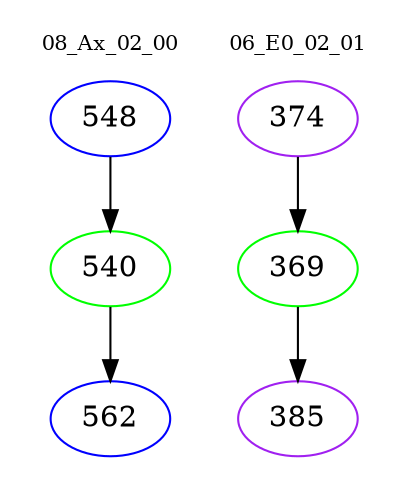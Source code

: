digraph{
subgraph cluster_0 {
color = white
label = "08_Ax_02_00";
fontsize=10;
T0_548 [label="548", color="blue"]
T0_548 -> T0_540 [color="black"]
T0_540 [label="540", color="green"]
T0_540 -> T0_562 [color="black"]
T0_562 [label="562", color="blue"]
}
subgraph cluster_1 {
color = white
label = "06_E0_02_01";
fontsize=10;
T1_374 [label="374", color="purple"]
T1_374 -> T1_369 [color="black"]
T1_369 [label="369", color="green"]
T1_369 -> T1_385 [color="black"]
T1_385 [label="385", color="purple"]
}
}
